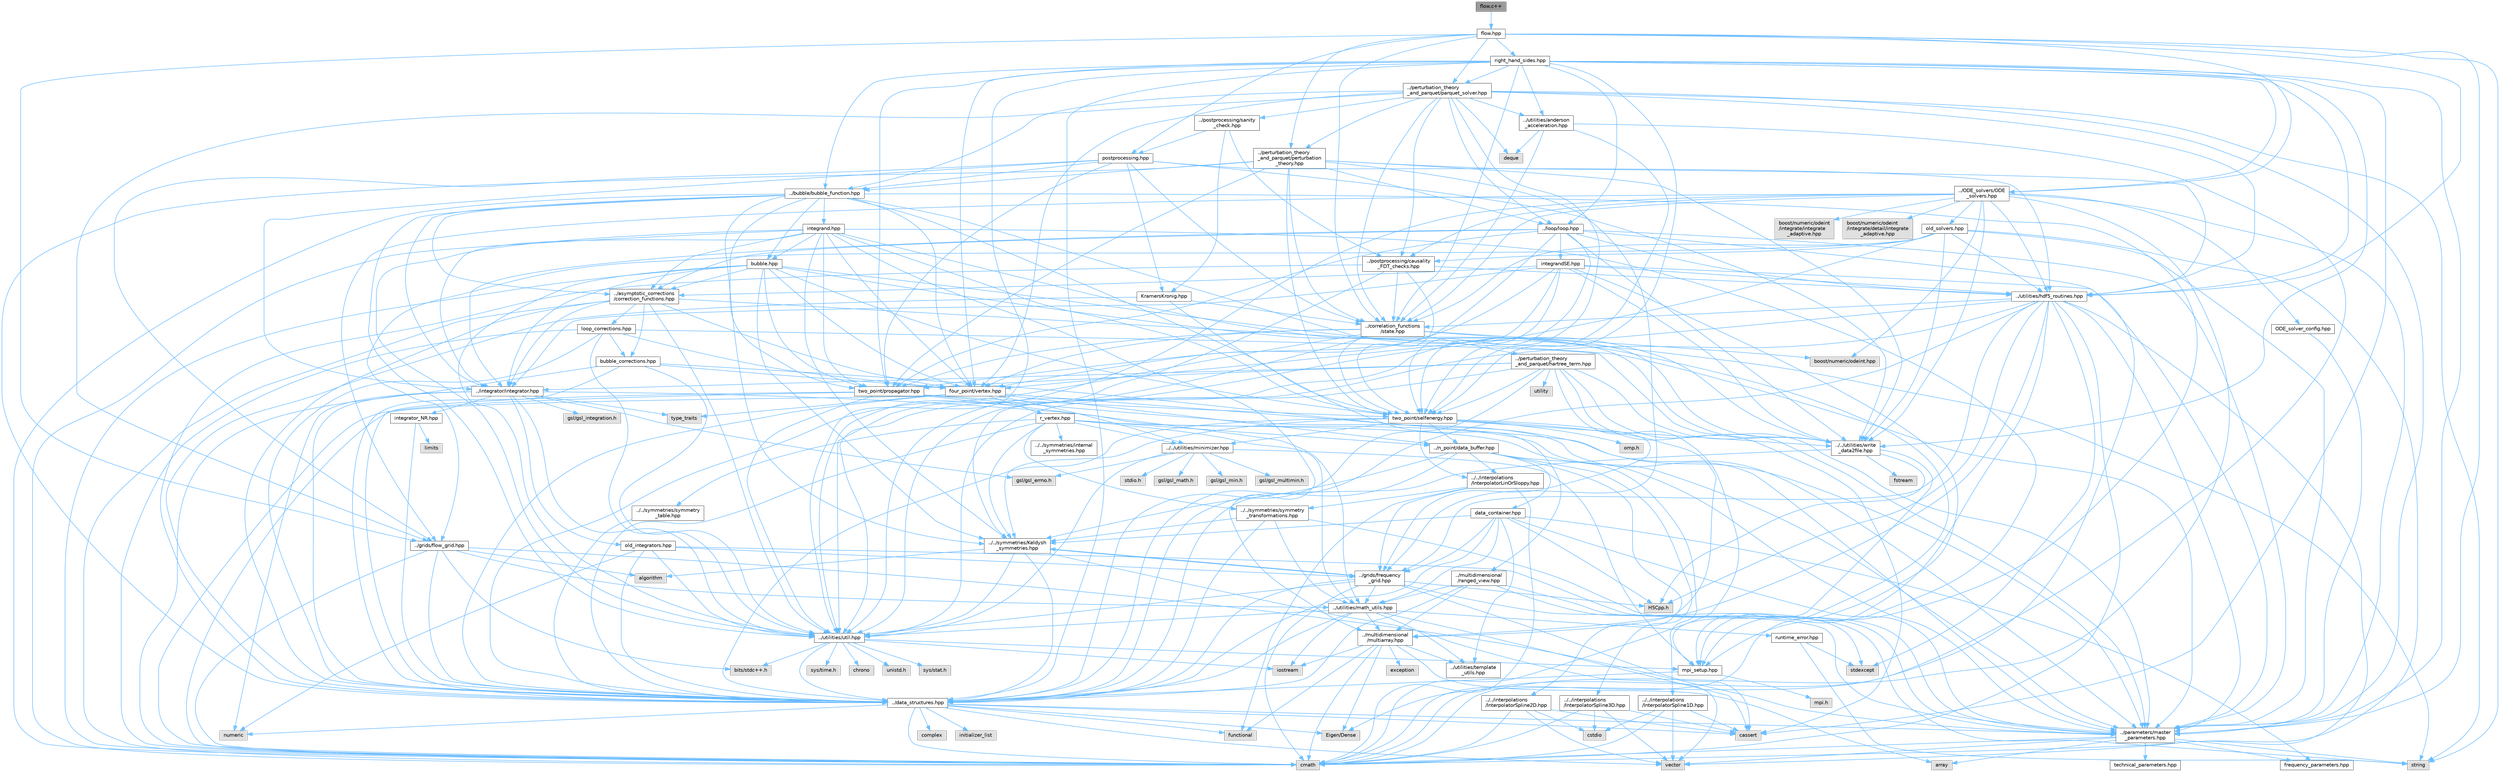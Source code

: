 digraph "flow.c++"
{
 // INTERACTIVE_SVG=YES
 // LATEX_PDF_SIZE
  bgcolor="transparent";
  edge [fontname=Helvetica,fontsize=10,labelfontname=Helvetica,labelfontsize=10];
  node [fontname=Helvetica,fontsize=10,shape=box,height=0.2,width=0.4];
  Node1 [id="Node000001",label="flow.c++",height=0.2,width=0.4,color="gray40", fillcolor="grey60", style="filled", fontcolor="black",tooltip=" "];
  Node1 -> Node2 [id="edge1_Node000001_Node000002",color="steelblue1",style="solid",tooltip=" "];
  Node2 [id="Node000002",label="flow.hpp",height=0.2,width=0.4,color="grey40", fillcolor="white", style="filled",URL="$d5/d21/flow_8hpp.html",tooltip=" "];
  Node2 -> Node3 [id="edge2_Node000002_Node000003",color="steelblue1",style="solid",tooltip=" "];
  Node3 [id="Node000003",label="string",height=0.2,width=0.4,color="grey60", fillcolor="#E0E0E0", style="filled",tooltip=" "];
  Node2 -> Node4 [id="edge3_Node000002_Node000004",color="steelblue1",style="solid",tooltip=" "];
  Node4 [id="Node000004",label="../parameters/master\l_parameters.hpp",height=0.2,width=0.4,color="grey40", fillcolor="white", style="filled",URL="$d1/df8/master__parameters_8hpp.html",tooltip=" "];
  Node4 -> Node5 [id="edge4_Node000004_Node000005",color="steelblue1",style="solid",tooltip=" "];
  Node5 [id="Node000005",label="cmath",height=0.2,width=0.4,color="grey60", fillcolor="#E0E0E0", style="filled",tooltip=" "];
  Node4 -> Node6 [id="edge5_Node000004_Node000006",color="steelblue1",style="solid",tooltip=" "];
  Node6 [id="Node000006",label="vector",height=0.2,width=0.4,color="grey60", fillcolor="#E0E0E0", style="filled",tooltip=" "];
  Node4 -> Node3 [id="edge6_Node000004_Node000003",color="steelblue1",style="solid",tooltip=" "];
  Node4 -> Node7 [id="edge7_Node000004_Node000007",color="steelblue1",style="solid",tooltip=" "];
  Node7 [id="Node000007",label="array",height=0.2,width=0.4,color="grey60", fillcolor="#E0E0E0", style="filled",tooltip=" "];
  Node4 -> Node8 [id="edge8_Node000004_Node000008",color="steelblue1",style="solid",tooltip=" "];
  Node8 [id="Node000008",label="frequency_parameters.hpp",height=0.2,width=0.4,color="grey40", fillcolor="white", style="filled",URL="$d3/d3c/frequency__parameters_8hpp.html",tooltip=" "];
  Node4 -> Node9 [id="edge9_Node000004_Node000009",color="steelblue1",style="solid",tooltip=" "];
  Node9 [id="Node000009",label="technical_parameters.hpp",height=0.2,width=0.4,color="grey40", fillcolor="white", style="filled",URL="$d9/d3a/technical__parameters_8hpp.html",tooltip=" "];
  Node2 -> Node10 [id="edge10_Node000002_Node000010",color="steelblue1",style="solid",tooltip=" "];
  Node10 [id="Node000010",label="../correlation_functions\l/state.hpp",height=0.2,width=0.4,color="grey40", fillcolor="white", style="filled",URL="$da/d3b/state_8hpp.html",tooltip=" "];
  Node10 -> Node11 [id="edge11_Node000010_Node000011",color="steelblue1",style="solid",tooltip=" "];
  Node11 [id="Node000011",label="../data_structures.hpp",height=0.2,width=0.4,color="grey40", fillcolor="white", style="filled",URL="$d7/d59/data__structures_8hpp.html",tooltip=" "];
  Node11 -> Node12 [id="edge12_Node000011_Node000012",color="steelblue1",style="solid",tooltip=" "];
  Node12 [id="Node000012",label="complex",height=0.2,width=0.4,color="grey60", fillcolor="#E0E0E0", style="filled",tooltip=" "];
  Node11 -> Node5 [id="edge13_Node000011_Node000005",color="steelblue1",style="solid",tooltip=" "];
  Node11 -> Node6 [id="edge14_Node000011_Node000006",color="steelblue1",style="solid",tooltip=" "];
  Node11 -> Node13 [id="edge15_Node000011_Node000013",color="steelblue1",style="solid",tooltip=" "];
  Node13 [id="Node000013",label="initializer_list",height=0.2,width=0.4,color="grey60", fillcolor="#E0E0E0", style="filled",tooltip=" "];
  Node11 -> Node14 [id="edge16_Node000011_Node000014",color="steelblue1",style="solid",tooltip=" "];
  Node14 [id="Node000014",label="functional",height=0.2,width=0.4,color="grey60", fillcolor="#E0E0E0", style="filled",tooltip=" "];
  Node11 -> Node15 [id="edge17_Node000011_Node000015",color="steelblue1",style="solid",tooltip=" "];
  Node15 [id="Node000015",label="cassert",height=0.2,width=0.4,color="grey60", fillcolor="#E0E0E0", style="filled",tooltip=" "];
  Node11 -> Node16 [id="edge18_Node000011_Node000016",color="steelblue1",style="solid",tooltip=" "];
  Node16 [id="Node000016",label="numeric",height=0.2,width=0.4,color="grey60", fillcolor="#E0E0E0", style="filled",tooltip=" "];
  Node11 -> Node4 [id="edge19_Node000011_Node000004",color="steelblue1",style="solid",tooltip=" "];
  Node11 -> Node17 [id="edge20_Node000011_Node000017",color="steelblue1",style="solid",tooltip=" "];
  Node17 [id="Node000017",label="Eigen/Dense",height=0.2,width=0.4,color="grey60", fillcolor="#E0E0E0", style="filled",tooltip=" "];
  Node10 -> Node18 [id="edge21_Node000010_Node000018",color="steelblue1",style="solid",tooltip=" "];
  Node18 [id="Node000018",label="four_point/vertex.hpp",height=0.2,width=0.4,color="grey40", fillcolor="white", style="filled",URL="$d1/d2d/vertex_8hpp.html",tooltip=" "];
  Node18 -> Node5 [id="edge22_Node000018_Node000005",color="steelblue1",style="solid",tooltip=" "];
  Node18 -> Node19 [id="edge23_Node000018_Node000019",color="steelblue1",style="solid",tooltip=" "];
  Node19 [id="Node000019",label="type_traits",height=0.2,width=0.4,color="grey60", fillcolor="#E0E0E0", style="filled",tooltip=" "];
  Node18 -> Node11 [id="edge24_Node000018_Node000011",color="steelblue1",style="solid",tooltip=" "];
  Node18 -> Node4 [id="edge25_Node000018_Node000004",color="steelblue1",style="solid",tooltip=" "];
  Node18 -> Node20 [id="edge26_Node000018_Node000020",color="steelblue1",style="solid",tooltip=" "];
  Node20 [id="Node000020",label="r_vertex.hpp",height=0.2,width=0.4,color="grey40", fillcolor="white", style="filled",URL="$d3/d22/r__vertex_8hpp.html",tooltip=" "];
  Node20 -> Node11 [id="edge27_Node000020_Node000011",color="steelblue1",style="solid",tooltip=" "];
  Node20 -> Node4 [id="edge28_Node000020_Node000004",color="steelblue1",style="solid",tooltip=" "];
  Node20 -> Node21 [id="edge29_Node000020_Node000021",color="steelblue1",style="solid",tooltip=" "];
  Node21 [id="Node000021",label="../../symmetries/Keldysh\l_symmetries.hpp",height=0.2,width=0.4,color="grey40", fillcolor="white", style="filled",URL="$d2/d1a/Keldysh__symmetries_8hpp.html",tooltip=" "];
  Node21 -> Node6 [id="edge30_Node000021_Node000006",color="steelblue1",style="solid",tooltip=" "];
  Node21 -> Node22 [id="edge31_Node000021_Node000022",color="steelblue1",style="solid",tooltip=" "];
  Node22 [id="Node000022",label="algorithm",height=0.2,width=0.4,color="grey60", fillcolor="#E0E0E0", style="filled",tooltip=" "];
  Node21 -> Node11 [id="edge32_Node000021_Node000011",color="steelblue1",style="solid",tooltip=" "];
  Node21 -> Node23 [id="edge33_Node000021_Node000023",color="steelblue1",style="solid",tooltip=" "];
  Node23 [id="Node000023",label="../utilities/util.hpp",height=0.2,width=0.4,color="grey40", fillcolor="white", style="filled",URL="$d0/d3f/util_8hpp.html",tooltip=" "];
  Node23 -> Node24 [id="edge34_Node000023_Node000024",color="steelblue1",style="solid",tooltip=" "];
  Node24 [id="Node000024",label="sys/time.h",height=0.2,width=0.4,color="grey60", fillcolor="#E0E0E0", style="filled",tooltip=" "];
  Node23 -> Node25 [id="edge35_Node000023_Node000025",color="steelblue1",style="solid",tooltip=" "];
  Node25 [id="Node000025",label="chrono",height=0.2,width=0.4,color="grey60", fillcolor="#E0E0E0", style="filled",tooltip=" "];
  Node23 -> Node26 [id="edge36_Node000023_Node000026",color="steelblue1",style="solid",tooltip=" "];
  Node26 [id="Node000026",label="unistd.h",height=0.2,width=0.4,color="grey60", fillcolor="#E0E0E0", style="filled",tooltip=" "];
  Node23 -> Node27 [id="edge37_Node000023_Node000027",color="steelblue1",style="solid",tooltip=" "];
  Node27 [id="Node000027",label="iostream",height=0.2,width=0.4,color="grey60", fillcolor="#E0E0E0", style="filled",tooltip=" "];
  Node23 -> Node28 [id="edge38_Node000023_Node000028",color="steelblue1",style="solid",tooltip=" "];
  Node28 [id="Node000028",label="bits/stdc++.h",height=0.2,width=0.4,color="grey60", fillcolor="#E0E0E0", style="filled",tooltip=" "];
  Node23 -> Node29 [id="edge39_Node000023_Node000029",color="steelblue1",style="solid",tooltip=" "];
  Node29 [id="Node000029",label="sys/stat.h",height=0.2,width=0.4,color="grey60", fillcolor="#E0E0E0", style="filled",tooltip=" "];
  Node23 -> Node11 [id="edge40_Node000023_Node000011",color="steelblue1",style="solid",tooltip=" "];
  Node23 -> Node30 [id="edge41_Node000023_Node000030",color="steelblue1",style="solid",tooltip=" "];
  Node30 [id="Node000030",label="mpi_setup.hpp",height=0.2,width=0.4,color="grey40", fillcolor="white", style="filled",URL="$db/de0/mpi__setup_8hpp.html",tooltip=" "];
  Node30 -> Node11 [id="edge42_Node000030_Node000011",color="steelblue1",style="solid",tooltip=" "];
  Node30 -> Node31 [id="edge43_Node000030_Node000031",color="steelblue1",style="solid",tooltip=" "];
  Node31 [id="Node000031",label="mpi.h",height=0.2,width=0.4,color="grey60", fillcolor="#E0E0E0", style="filled",tooltip=" "];
  Node21 -> Node32 [id="edge44_Node000021_Node000032",color="steelblue1",style="solid",tooltip=" "];
  Node32 [id="Node000032",label="../grids/frequency\l_grid.hpp",height=0.2,width=0.4,color="grey40", fillcolor="white", style="filled",URL="$d5/d39/frequency__grid_8hpp.html",tooltip=" "];
  Node32 -> Node5 [id="edge45_Node000032_Node000005",color="steelblue1",style="solid",tooltip=" "];
  Node32 -> Node11 [id="edge46_Node000032_Node000011",color="steelblue1",style="solid",tooltip=" "];
  Node32 -> Node23 [id="edge47_Node000032_Node000023",color="steelblue1",style="solid",tooltip=" "];
  Node32 -> Node4 [id="edge48_Node000032_Node000004",color="steelblue1",style="solid",tooltip=" "];
  Node32 -> Node33 [id="edge49_Node000032_Node000033",color="steelblue1",style="solid",tooltip=" "];
  Node33 [id="Node000033",label="../utilities/math_utils.hpp",height=0.2,width=0.4,color="grey40", fillcolor="white", style="filled",URL="$de/dbb/math__utils_8hpp.html",tooltip=" "];
  Node33 -> Node11 [id="edge50_Node000033_Node000011",color="steelblue1",style="solid",tooltip=" "];
  Node33 -> Node34 [id="edge51_Node000033_Node000034",color="steelblue1",style="solid",tooltip=" "];
  Node34 [id="Node000034",label="../multidimensional\l/multiarray.hpp",height=0.2,width=0.4,color="grey40", fillcolor="white", style="filled",URL="$df/da4/multiarray_8hpp.html",tooltip=" "];
  Node34 -> Node7 [id="edge52_Node000034_Node000007",color="steelblue1",style="solid",tooltip=" "];
  Node34 -> Node5 [id="edge53_Node000034_Node000005",color="steelblue1",style="solid",tooltip=" "];
  Node34 -> Node35 [id="edge54_Node000034_Node000035",color="steelblue1",style="solid",tooltip=" "];
  Node35 [id="Node000035",label="exception",height=0.2,width=0.4,color="grey60", fillcolor="#E0E0E0", style="filled",tooltip=" "];
  Node34 -> Node14 [id="edge55_Node000034_Node000014",color="steelblue1",style="solid",tooltip=" "];
  Node34 -> Node27 [id="edge56_Node000034_Node000027",color="steelblue1",style="solid",tooltip=" "];
  Node34 -> Node17 [id="edge57_Node000034_Node000017",color="steelblue1",style="solid",tooltip=" "];
  Node34 -> Node36 [id="edge58_Node000034_Node000036",color="steelblue1",style="solid",tooltip=" "];
  Node36 [id="Node000036",label="../utilities/template\l_utils.hpp",height=0.2,width=0.4,color="grey40", fillcolor="white", style="filled",URL="$dd/de3/template__utils_8hpp.html",tooltip=" "];
  Node33 -> Node36 [id="edge59_Node000033_Node000036",color="steelblue1",style="solid",tooltip=" "];
  Node33 -> Node37 [id="edge60_Node000033_Node000037",color="steelblue1",style="solid",tooltip=" "];
  Node37 [id="Node000037",label="runtime_error.hpp",height=0.2,width=0.4,color="grey40", fillcolor="white", style="filled",URL="$d1/d64/runtime__error_8hpp.html",tooltip=" "];
  Node37 -> Node38 [id="edge61_Node000037_Node000038",color="steelblue1",style="solid",tooltip=" "];
  Node38 [id="Node000038",label="stdexcept",height=0.2,width=0.4,color="grey60", fillcolor="#E0E0E0", style="filled",tooltip=" "];
  Node37 -> Node3 [id="edge62_Node000037_Node000003",color="steelblue1",style="solid",tooltip=" "];
  Node33 -> Node23 [id="edge63_Node000033_Node000023",color="steelblue1",style="solid",tooltip=" "];
  Node33 -> Node27 [id="edge64_Node000033_Node000027",color="steelblue1",style="solid",tooltip=" "];
  Node33 -> Node15 [id="edge65_Node000033_Node000015",color="steelblue1",style="solid",tooltip=" "];
  Node32 -> Node21 [id="edge66_Node000032_Node000021",color="steelblue1",style="solid",tooltip=" "];
  Node32 -> Node15 [id="edge67_Node000032_Node000015",color="steelblue1",style="solid",tooltip=" "];
  Node32 -> Node39 [id="edge68_Node000032_Node000039",color="steelblue1",style="solid",tooltip=" "];
  Node39 [id="Node000039",label="H5Cpp.h",height=0.2,width=0.4,color="grey60", fillcolor="#E0E0E0", style="filled",tooltip=" "];
  Node20 -> Node40 [id="edge69_Node000020_Node000040",color="steelblue1",style="solid",tooltip=" "];
  Node40 [id="Node000040",label="../../symmetries/internal\l_symmetries.hpp",height=0.2,width=0.4,color="grey40", fillcolor="white", style="filled",URL="$d1/dfd/internal__symmetries_8hpp.html",tooltip=" "];
  Node20 -> Node41 [id="edge70_Node000020_Node000041",color="steelblue1",style="solid",tooltip=" "];
  Node41 [id="Node000041",label="../../symmetries/symmetry\l_transformations.hpp",height=0.2,width=0.4,color="grey40", fillcolor="white", style="filled",URL="$db/d7d/symmetry__transformations_8hpp.html",tooltip=" "];
  Node41 -> Node4 [id="edge71_Node000041_Node000004",color="steelblue1",style="solid",tooltip=" "];
  Node41 -> Node33 [id="edge72_Node000041_Node000033",color="steelblue1",style="solid",tooltip=" "];
  Node41 -> Node21 [id="edge73_Node000041_Node000021",color="steelblue1",style="solid",tooltip=" "];
  Node41 -> Node11 [id="edge74_Node000041_Node000011",color="steelblue1",style="solid",tooltip=" "];
  Node20 -> Node42 [id="edge75_Node000020_Node000042",color="steelblue1",style="solid",tooltip=" "];
  Node42 [id="Node000042",label="../../symmetries/symmetry\l_table.hpp",height=0.2,width=0.4,color="grey40", fillcolor="white", style="filled",URL="$d3/d77/symmetry__table_8hpp.html",tooltip=" "];
  Node42 -> Node11 [id="edge76_Node000042_Node000011",color="steelblue1",style="solid",tooltip=" "];
  Node20 -> Node33 [id="edge77_Node000020_Node000033",color="steelblue1",style="solid",tooltip=" "];
  Node20 -> Node43 [id="edge78_Node000020_Node000043",color="steelblue1",style="solid",tooltip=" "];
  Node43 [id="Node000043",label="../../utilities/minimizer.hpp",height=0.2,width=0.4,color="grey40", fillcolor="white", style="filled",URL="$d4/d21/minimizer_8hpp.html",tooltip=" "];
  Node43 -> Node44 [id="edge79_Node000043_Node000044",color="steelblue1",style="solid",tooltip=" "];
  Node44 [id="Node000044",label="stdio.h",height=0.2,width=0.4,color="grey60", fillcolor="#E0E0E0", style="filled",tooltip=" "];
  Node43 -> Node45 [id="edge80_Node000043_Node000045",color="steelblue1",style="solid",tooltip=" "];
  Node45 [id="Node000045",label="gsl/gsl_errno.h",height=0.2,width=0.4,color="grey60", fillcolor="#E0E0E0", style="filled",tooltip=" "];
  Node43 -> Node46 [id="edge81_Node000043_Node000046",color="steelblue1",style="solid",tooltip=" "];
  Node46 [id="Node000046",label="gsl/gsl_math.h",height=0.2,width=0.4,color="grey60", fillcolor="#E0E0E0", style="filled",tooltip=" "];
  Node43 -> Node47 [id="edge82_Node000043_Node000047",color="steelblue1",style="solid",tooltip=" "];
  Node47 [id="Node000047",label="gsl/gsl_min.h",height=0.2,width=0.4,color="grey60", fillcolor="#E0E0E0", style="filled",tooltip=" "];
  Node43 -> Node48 [id="edge83_Node000043_Node000048",color="steelblue1",style="solid",tooltip=" "];
  Node48 [id="Node000048",label="gsl/gsl_multimin.h",height=0.2,width=0.4,color="grey60", fillcolor="#E0E0E0", style="filled",tooltip=" "];
  Node43 -> Node30 [id="edge84_Node000043_Node000030",color="steelblue1",style="solid",tooltip=" "];
  Node43 -> Node23 [id="edge85_Node000043_Node000023",color="steelblue1",style="solid",tooltip=" "];
  Node20 -> Node49 [id="edge86_Node000020_Node000049",color="steelblue1",style="solid",tooltip=" "];
  Node49 [id="Node000049",label="../n_point/data_buffer.hpp",height=0.2,width=0.4,color="grey40", fillcolor="white", style="filled",URL="$dc/d80/data__buffer_8hpp.html",tooltip=" "];
  Node49 -> Node11 [id="edge87_Node000049_Node000011",color="steelblue1",style="solid",tooltip=" "];
  Node49 -> Node21 [id="edge88_Node000049_Node000021",color="steelblue1",style="solid",tooltip=" "];
  Node49 -> Node50 [id="edge89_Node000049_Node000050",color="steelblue1",style="solid",tooltip=" "];
  Node50 [id="Node000050",label="data_container.hpp",height=0.2,width=0.4,color="grey40", fillcolor="white", style="filled",URL="$da/dbc/data__container_8hpp.html",tooltip=" "];
  Node50 -> Node36 [id="edge90_Node000050_Node000036",color="steelblue1",style="solid",tooltip=" "];
  Node50 -> Node33 [id="edge91_Node000050_Node000033",color="steelblue1",style="solid",tooltip=" "];
  Node50 -> Node21 [id="edge92_Node000050_Node000021",color="steelblue1",style="solid",tooltip=" "];
  Node50 -> Node11 [id="edge93_Node000050_Node000011",color="steelblue1",style="solid",tooltip=" "];
  Node50 -> Node4 [id="edge94_Node000050_Node000004",color="steelblue1",style="solid",tooltip=" "];
  Node50 -> Node8 [id="edge95_Node000050_Node000008",color="steelblue1",style="solid",tooltip=" "];
  Node50 -> Node32 [id="edge96_Node000050_Node000032",color="steelblue1",style="solid",tooltip=" "];
  Node50 -> Node39 [id="edge97_Node000050_Node000039",color="steelblue1",style="solid",tooltip=" "];
  Node49 -> Node51 [id="edge98_Node000049_Node000051",color="steelblue1",style="solid",tooltip=" "];
  Node51 [id="Node000051",label="../../interpolations\l/InterpolatorLinOrSloppy.hpp",height=0.2,width=0.4,color="grey40", fillcolor="white", style="filled",URL="$d3/d17/InterpolatorLinOrSloppy_8hpp.html",tooltip=" "];
  Node51 -> Node5 [id="edge99_Node000051_Node000005",color="steelblue1",style="solid",tooltip=" "];
  Node51 -> Node14 [id="edge100_Node000051_Node000014",color="steelblue1",style="solid",tooltip=" "];
  Node51 -> Node32 [id="edge101_Node000051_Node000032",color="steelblue1",style="solid",tooltip=" "];
  Node51 -> Node41 [id="edge102_Node000051_Node000041",color="steelblue1",style="solid",tooltip=" "];
  Node49 -> Node52 [id="edge103_Node000049_Node000052",color="steelblue1",style="solid",tooltip=" "];
  Node52 [id="Node000052",label="../../interpolations\l/InterpolatorSpline1D.hpp",height=0.2,width=0.4,color="grey40", fillcolor="white", style="filled",URL="$d1/d52/InterpolatorSpline1D_8hpp.html",tooltip=" "];
  Node52 -> Node53 [id="edge104_Node000052_Node000053",color="steelblue1",style="solid",tooltip=" "];
  Node53 [id="Node000053",label="cstdio",height=0.2,width=0.4,color="grey60", fillcolor="#E0E0E0", style="filled",tooltip=" "];
  Node52 -> Node15 [id="edge105_Node000052_Node000015",color="steelblue1",style="solid",tooltip=" "];
  Node52 -> Node5 [id="edge106_Node000052_Node000005",color="steelblue1",style="solid",tooltip=" "];
  Node52 -> Node6 [id="edge107_Node000052_Node000006",color="steelblue1",style="solid",tooltip=" "];
  Node49 -> Node54 [id="edge108_Node000049_Node000054",color="steelblue1",style="solid",tooltip=" "];
  Node54 [id="Node000054",label="../../interpolations\l/InterpolatorSpline2D.hpp",height=0.2,width=0.4,color="grey40", fillcolor="white", style="filled",URL="$d6/d91/InterpolatorSpline2D_8hpp.html",tooltip=" "];
  Node54 -> Node53 [id="edge109_Node000054_Node000053",color="steelblue1",style="solid",tooltip=" "];
  Node54 -> Node15 [id="edge110_Node000054_Node000015",color="steelblue1",style="solid",tooltip=" "];
  Node54 -> Node5 [id="edge111_Node000054_Node000005",color="steelblue1",style="solid",tooltip=" "];
  Node54 -> Node6 [id="edge112_Node000054_Node000006",color="steelblue1",style="solid",tooltip=" "];
  Node49 -> Node55 [id="edge113_Node000049_Node000055",color="steelblue1",style="solid",tooltip=" "];
  Node55 [id="Node000055",label="../../interpolations\l/InterpolatorSpline3D.hpp",height=0.2,width=0.4,color="grey40", fillcolor="white", style="filled",URL="$dd/dcc/InterpolatorSpline3D_8hpp.html",tooltip=" "];
  Node55 -> Node53 [id="edge114_Node000055_Node000053",color="steelblue1",style="solid",tooltip=" "];
  Node55 -> Node15 [id="edge115_Node000055_Node000015",color="steelblue1",style="solid",tooltip=" "];
  Node55 -> Node5 [id="edge116_Node000055_Node000005",color="steelblue1",style="solid",tooltip=" "];
  Node55 -> Node6 [id="edge117_Node000055_Node000006",color="steelblue1",style="solid",tooltip=" "];
  Node18 -> Node43 [id="edge118_Node000018_Node000043",color="steelblue1",style="solid",tooltip=" "];
  Node18 -> Node49 [id="edge119_Node000018_Node000049",color="steelblue1",style="solid",tooltip=" "];
  Node10 -> Node56 [id="edge120_Node000010_Node000056",color="steelblue1",style="solid",tooltip=" "];
  Node56 [id="Node000056",label="two_point/selfenergy.hpp",height=0.2,width=0.4,color="grey40", fillcolor="white", style="filled",URL="$d6/d2d/selfenergy_8hpp.html",tooltip=" "];
  Node56 -> Node11 [id="edge121_Node000056_Node000011",color="steelblue1",style="solid",tooltip=" "];
  Node56 -> Node34 [id="edge122_Node000056_Node000034",color="steelblue1",style="solid",tooltip=" "];
  Node56 -> Node49 [id="edge123_Node000056_Node000049",color="steelblue1",style="solid",tooltip=" "];
  Node56 -> Node32 [id="edge124_Node000056_Node000032",color="steelblue1",style="solid",tooltip=" "];
  Node56 -> Node43 [id="edge125_Node000056_Node000043",color="steelblue1",style="solid",tooltip=" "];
  Node56 -> Node57 [id="edge126_Node000056_Node000057",color="steelblue1",style="solid",tooltip=" "];
  Node57 [id="Node000057",label="omp.h",height=0.2,width=0.4,color="grey60", fillcolor="#E0E0E0", style="filled",tooltip=" "];
  Node56 -> Node21 [id="edge127_Node000056_Node000021",color="steelblue1",style="solid",tooltip=" "];
  Node56 -> Node58 [id="edge128_Node000056_Node000058",color="steelblue1",style="solid",tooltip=" "];
  Node58 [id="Node000058",label="../../utilities/write\l_data2file.hpp",height=0.2,width=0.4,color="grey40", fillcolor="white", style="filled",URL="$d8/d74/write__data2file_8hpp.html",tooltip=" "];
  Node58 -> Node11 [id="edge129_Node000058_Node000011",color="steelblue1",style="solid",tooltip=" "];
  Node58 -> Node30 [id="edge130_Node000058_Node000030",color="steelblue1",style="solid",tooltip=" "];
  Node58 -> Node59 [id="edge131_Node000058_Node000059",color="steelblue1",style="solid",tooltip=" "];
  Node59 [id="Node000059",label="fstream",height=0.2,width=0.4,color="grey60", fillcolor="#E0E0E0", style="filled",tooltip=" "];
  Node58 -> Node39 [id="edge132_Node000058_Node000039",color="steelblue1",style="solid",tooltip=" "];
  Node56 -> Node51 [id="edge133_Node000056_Node000051",color="steelblue1",style="solid",tooltip=" "];
  Node10 -> Node60 [id="edge134_Node000010_Node000060",color="steelblue1",style="solid",tooltip=" "];
  Node60 [id="Node000060",label="two_point/propagator.hpp",height=0.2,width=0.4,color="grey40", fillcolor="white", style="filled",URL="$d5/df7/propagator_8hpp.html",tooltip=" "];
  Node60 -> Node5 [id="edge135_Node000060_Node000005",color="steelblue1",style="solid",tooltip=" "];
  Node60 -> Node11 [id="edge136_Node000060_Node000011",color="steelblue1",style="solid",tooltip=" "];
  Node60 -> Node33 [id="edge137_Node000060_Node000033",color="steelblue1",style="solid",tooltip=" "];
  Node60 -> Node56 [id="edge138_Node000060_Node000056",color="steelblue1",style="solid",tooltip=" "];
  Node60 -> Node4 [id="edge139_Node000060_Node000004",color="steelblue1",style="solid",tooltip=" "];
  Node60 -> Node23 [id="edge140_Node000060_Node000023",color="steelblue1",style="solid",tooltip=" "];
  Node10 -> Node61 [id="edge141_Node000010_Node000061",color="steelblue1",style="solid",tooltip=" "];
  Node61 [id="Node000061",label="../perturbation_theory\l_and_parquet/hartree_term.hpp",height=0.2,width=0.4,color="grey40", fillcolor="white", style="filled",URL="$d1/db3/hartree__term_8hpp.html",tooltip=" "];
  Node61 -> Node4 [id="edge142_Node000061_Node000004",color="steelblue1",style="solid",tooltip=" "];
  Node61 -> Node11 [id="edge143_Node000061_Node000011",color="steelblue1",style="solid",tooltip=" "];
  Node61 -> Node56 [id="edge144_Node000061_Node000056",color="steelblue1",style="solid",tooltip=" "];
  Node61 -> Node60 [id="edge145_Node000061_Node000060",color="steelblue1",style="solid",tooltip=" "];
  Node61 -> Node62 [id="edge146_Node000061_Node000062",color="steelblue1",style="solid",tooltip=" "];
  Node62 [id="Node000062",label="../integrator/integrator.hpp",height=0.2,width=0.4,color="grey40", fillcolor="white", style="filled",URL="$dd/d1f/integrator_8hpp.html",tooltip=" "];
  Node62 -> Node16 [id="edge147_Node000062_Node000016",color="steelblue1",style="solid",tooltip=" "];
  Node62 -> Node19 [id="edge148_Node000062_Node000019",color="steelblue1",style="solid",tooltip=" "];
  Node62 -> Node11 [id="edge149_Node000062_Node000011",color="steelblue1",style="solid",tooltip=" "];
  Node62 -> Node4 [id="edge150_Node000062_Node000004",color="steelblue1",style="solid",tooltip=" "];
  Node62 -> Node63 [id="edge151_Node000062_Node000063",color="steelblue1",style="solid",tooltip=" "];
  Node63 [id="Node000063",label="gsl/gsl_integration.h",height=0.2,width=0.4,color="grey60", fillcolor="#E0E0E0", style="filled",tooltip=" "];
  Node62 -> Node45 [id="edge152_Node000062_Node000045",color="steelblue1",style="solid",tooltip=" "];
  Node62 -> Node64 [id="edge153_Node000062_Node000064",color="steelblue1",style="solid",tooltip=" "];
  Node64 [id="Node000064",label="old_integrators.hpp",height=0.2,width=0.4,color="grey40", fillcolor="white", style="filled",URL="$d7/d65/old__integrators_8hpp.html",tooltip=" "];
  Node64 -> Node16 [id="edge154_Node000064_Node000016",color="steelblue1",style="solid",tooltip=" "];
  Node64 -> Node11 [id="edge155_Node000064_Node000011",color="steelblue1",style="solid",tooltip=" "];
  Node64 -> Node4 [id="edge156_Node000064_Node000004",color="steelblue1",style="solid",tooltip=" "];
  Node64 -> Node23 [id="edge157_Node000064_Node000023",color="steelblue1",style="solid",tooltip=" "];
  Node64 -> Node32 [id="edge158_Node000064_Node000032",color="steelblue1",style="solid",tooltip=" "];
  Node62 -> Node65 [id="edge159_Node000062_Node000065",color="steelblue1",style="solid",tooltip=" "];
  Node65 [id="Node000065",label="integrator_NR.hpp",height=0.2,width=0.4,color="grey40", fillcolor="white", style="filled",URL="$da/db4/integrator__NR_8hpp.html",tooltip=" "];
  Node65 -> Node66 [id="edge160_Node000065_Node000066",color="steelblue1",style="solid",tooltip=" "];
  Node66 [id="Node000066",label="limits",height=0.2,width=0.4,color="grey60", fillcolor="#E0E0E0", style="filled",tooltip=" "];
  Node65 -> Node11 [id="edge161_Node000065_Node000011",color="steelblue1",style="solid",tooltip=" "];
  Node62 -> Node23 [id="edge162_Node000062_Node000023",color="steelblue1",style="solid",tooltip=" "];
  Node61 -> Node58 [id="edge163_Node000061_Node000058",color="steelblue1",style="solid",tooltip=" "];
  Node61 -> Node23 [id="edge164_Node000061_Node000023",color="steelblue1",style="solid",tooltip=" "];
  Node61 -> Node15 [id="edge165_Node000061_Node000015",color="steelblue1",style="solid",tooltip=" "];
  Node61 -> Node5 [id="edge166_Node000061_Node000005",color="steelblue1",style="solid",tooltip=" "];
  Node61 -> Node67 [id="edge167_Node000061_Node000067",color="steelblue1",style="solid",tooltip=" "];
  Node67 [id="Node000067",label="utility",height=0.2,width=0.4,color="grey60", fillcolor="#E0E0E0", style="filled",tooltip=" "];
  Node10 -> Node23 [id="edge168_Node000010_Node000023",color="steelblue1",style="solid",tooltip=" "];
  Node10 -> Node68 [id="edge169_Node000010_Node000068",color="steelblue1",style="solid",tooltip=" "];
  Node68 [id="Node000068",label="boost/numeric/odeint.hpp",height=0.2,width=0.4,color="grey60", fillcolor="#E0E0E0", style="filled",tooltip=" "];
  Node10 -> Node3 [id="edge170_Node000010_Node000003",color="steelblue1",style="solid",tooltip=" "];
  Node2 -> Node69 [id="edge171_Node000002_Node000069",color="steelblue1",style="solid",tooltip=" "];
  Node69 [id="Node000069",label="../perturbation_theory\l_and_parquet/perturbation\l_theory.hpp",height=0.2,width=0.4,color="grey40", fillcolor="white", style="filled",URL="$d5/d0d/perturbation__theory_8hpp.html",tooltip=" "];
  Node69 -> Node56 [id="edge172_Node000069_Node000056",color="steelblue1",style="solid",tooltip=" "];
  Node69 -> Node32 [id="edge173_Node000069_Node000032",color="steelblue1",style="solid",tooltip=" "];
  Node69 -> Node11 [id="edge174_Node000069_Node000011",color="steelblue1",style="solid",tooltip=" "];
  Node69 -> Node60 [id="edge175_Node000069_Node000060",color="steelblue1",style="solid",tooltip=" "];
  Node69 -> Node10 [id="edge176_Node000069_Node000010",color="steelblue1",style="solid",tooltip=" "];
  Node69 -> Node70 [id="edge177_Node000069_Node000070",color="steelblue1",style="solid",tooltip=" "];
  Node70 [id="Node000070",label="../bubble/bubble_function.hpp",height=0.2,width=0.4,color="grey40", fillcolor="white", style="filled",URL="$de/de8/bubble__function_8hpp.html",tooltip=" "];
  Node70 -> Node5 [id="edge178_Node000070_Node000005",color="steelblue1",style="solid",tooltip=" "];
  Node70 -> Node21 [id="edge179_Node000070_Node000021",color="steelblue1",style="solid",tooltip=" "];
  Node70 -> Node18 [id="edge180_Node000070_Node000018",color="steelblue1",style="solid",tooltip=" "];
  Node70 -> Node56 [id="edge181_Node000070_Node000056",color="steelblue1",style="solid",tooltip=" "];
  Node70 -> Node60 [id="edge182_Node000070_Node000060",color="steelblue1",style="solid",tooltip=" "];
  Node70 -> Node62 [id="edge183_Node000070_Node000062",color="steelblue1",style="solid",tooltip=" "];
  Node70 -> Node23 [id="edge184_Node000070_Node000023",color="steelblue1",style="solid",tooltip=" "];
  Node70 -> Node30 [id="edge185_Node000070_Node000030",color="steelblue1",style="solid",tooltip=" "];
  Node70 -> Node71 [id="edge186_Node000070_Node000071",color="steelblue1",style="solid",tooltip=" "];
  Node71 [id="Node000071",label="../asymptotic_corrections\l/correction_functions.hpp",height=0.2,width=0.4,color="grey40", fillcolor="white", style="filled",URL="$d2/df0/correction__functions_8hpp.html",tooltip=" "];
  Node71 -> Node11 [id="edge187_Node000071_Node000011",color="steelblue1",style="solid",tooltip=" "];
  Node71 -> Node18 [id="edge188_Node000071_Node000018",color="steelblue1",style="solid",tooltip=" "];
  Node71 -> Node4 [id="edge189_Node000071_Node000004",color="steelblue1",style="solid",tooltip=" "];
  Node71 -> Node23 [id="edge190_Node000071_Node000023",color="steelblue1",style="solid",tooltip=" "];
  Node71 -> Node72 [id="edge191_Node000071_Node000072",color="steelblue1",style="solid",tooltip=" "];
  Node72 [id="Node000072",label="bubble_corrections.hpp",height=0.2,width=0.4,color="grey40", fillcolor="white", style="filled",URL="$dd/dea/bubble__corrections_8hpp.html",tooltip=" "];
  Node72 -> Node11 [id="edge192_Node000072_Node000011",color="steelblue1",style="solid",tooltip=" "];
  Node72 -> Node18 [id="edge193_Node000072_Node000018",color="steelblue1",style="solid",tooltip=" "];
  Node72 -> Node4 [id="edge194_Node000072_Node000004",color="steelblue1",style="solid",tooltip=" "];
  Node72 -> Node23 [id="edge195_Node000072_Node000023",color="steelblue1",style="solid",tooltip=" "];
  Node72 -> Node5 [id="edge196_Node000072_Node000005",color="steelblue1",style="solid",tooltip=" "];
  Node71 -> Node73 [id="edge197_Node000071_Node000073",color="steelblue1",style="solid",tooltip=" "];
  Node73 [id="Node000073",label="loop_corrections.hpp",height=0.2,width=0.4,color="grey40", fillcolor="white", style="filled",URL="$d0/d0e/loop__corrections_8hpp.html",tooltip=" "];
  Node73 -> Node5 [id="edge198_Node000073_Node000005",color="steelblue1",style="solid",tooltip=" "];
  Node73 -> Node11 [id="edge199_Node000073_Node000011",color="steelblue1",style="solid",tooltip=" "];
  Node73 -> Node18 [id="edge200_Node000073_Node000018",color="steelblue1",style="solid",tooltip=" "];
  Node73 -> Node4 [id="edge201_Node000073_Node000004",color="steelblue1",style="solid",tooltip=" "];
  Node73 -> Node23 [id="edge202_Node000073_Node000023",color="steelblue1",style="solid",tooltip=" "];
  Node73 -> Node72 [id="edge203_Node000073_Node000072",color="steelblue1",style="solid",tooltip=" "];
  Node71 -> Node5 [id="edge204_Node000071_Node000005",color="steelblue1",style="solid",tooltip=" "];
  Node71 -> Node62 [id="edge205_Node000071_Node000062",color="steelblue1",style="solid",tooltip=" "];
  Node70 -> Node58 [id="edge206_Node000070_Node000058",color="steelblue1",style="solid",tooltip=" "];
  Node70 -> Node74 [id="edge207_Node000070_Node000074",color="steelblue1",style="solid",tooltip=" "];
  Node74 [id="Node000074",label="bubble.hpp",height=0.2,width=0.4,color="grey40", fillcolor="white", style="filled",URL="$d0/dac/bubble_8hpp.html",tooltip=" "];
  Node74 -> Node5 [id="edge208_Node000074_Node000005",color="steelblue1",style="solid",tooltip=" "];
  Node74 -> Node21 [id="edge209_Node000074_Node000021",color="steelblue1",style="solid",tooltip=" "];
  Node74 -> Node18 [id="edge210_Node000074_Node000018",color="steelblue1",style="solid",tooltip=" "];
  Node74 -> Node56 [id="edge211_Node000074_Node000056",color="steelblue1",style="solid",tooltip=" "];
  Node74 -> Node60 [id="edge212_Node000074_Node000060",color="steelblue1",style="solid",tooltip=" "];
  Node74 -> Node62 [id="edge213_Node000074_Node000062",color="steelblue1",style="solid",tooltip=" "];
  Node74 -> Node23 [id="edge214_Node000074_Node000023",color="steelblue1",style="solid",tooltip=" "];
  Node74 -> Node30 [id="edge215_Node000074_Node000030",color="steelblue1",style="solid",tooltip=" "];
  Node74 -> Node71 [id="edge216_Node000074_Node000071",color="steelblue1",style="solid",tooltip=" "];
  Node74 -> Node58 [id="edge217_Node000074_Node000058",color="steelblue1",style="solid",tooltip=" "];
  Node70 -> Node75 [id="edge218_Node000070_Node000075",color="steelblue1",style="solid",tooltip=" "];
  Node75 [id="Node000075",label="integrand.hpp",height=0.2,width=0.4,color="grey40", fillcolor="white", style="filled",URL="$df/d83/integrand_8hpp.html",tooltip=" "];
  Node75 -> Node5 [id="edge219_Node000075_Node000005",color="steelblue1",style="solid",tooltip=" "];
  Node75 -> Node21 [id="edge220_Node000075_Node000021",color="steelblue1",style="solid",tooltip=" "];
  Node75 -> Node18 [id="edge221_Node000075_Node000018",color="steelblue1",style="solid",tooltip=" "];
  Node75 -> Node56 [id="edge222_Node000075_Node000056",color="steelblue1",style="solid",tooltip=" "];
  Node75 -> Node60 [id="edge223_Node000075_Node000060",color="steelblue1",style="solid",tooltip=" "];
  Node75 -> Node62 [id="edge224_Node000075_Node000062",color="steelblue1",style="solid",tooltip=" "];
  Node75 -> Node23 [id="edge225_Node000075_Node000023",color="steelblue1",style="solid",tooltip=" "];
  Node75 -> Node30 [id="edge226_Node000075_Node000030",color="steelblue1",style="solid",tooltip=" "];
  Node75 -> Node71 [id="edge227_Node000075_Node000071",color="steelblue1",style="solid",tooltip=" "];
  Node75 -> Node58 [id="edge228_Node000075_Node000058",color="steelblue1",style="solid",tooltip=" "];
  Node75 -> Node74 [id="edge229_Node000075_Node000074",color="steelblue1",style="solid",tooltip=" "];
  Node75 -> Node34 [id="edge230_Node000075_Node000034",color="steelblue1",style="solid",tooltip=" "];
  Node69 -> Node76 [id="edge231_Node000069_Node000076",color="steelblue1",style="solid",tooltip=" "];
  Node76 [id="Node000076",label="../loop/loop.hpp",height=0.2,width=0.4,color="grey40", fillcolor="white", style="filled",URL="$d8/d1d/loop_8hpp.html",tooltip=" "];
  Node76 -> Node5 [id="edge232_Node000076_Node000005",color="steelblue1",style="solid",tooltip=" "];
  Node76 -> Node56 [id="edge233_Node000076_Node000056",color="steelblue1",style="solid",tooltip=" "];
  Node76 -> Node18 [id="edge234_Node000076_Node000018",color="steelblue1",style="solid",tooltip=" "];
  Node76 -> Node60 [id="edge235_Node000076_Node000060",color="steelblue1",style="solid",tooltip=" "];
  Node76 -> Node4 [id="edge236_Node000076_Node000004",color="steelblue1",style="solid",tooltip=" "];
  Node76 -> Node62 [id="edge237_Node000076_Node000062",color="steelblue1",style="solid",tooltip=" "];
  Node76 -> Node58 [id="edge238_Node000076_Node000058",color="steelblue1",style="solid",tooltip=" "];
  Node76 -> Node71 [id="edge239_Node000076_Node000071",color="steelblue1",style="solid",tooltip=" "];
  Node76 -> Node77 [id="edge240_Node000076_Node000077",color="steelblue1",style="solid",tooltip=" "];
  Node77 [id="Node000077",label="integrandSE.hpp",height=0.2,width=0.4,color="grey40", fillcolor="white", style="filled",URL="$de/d65/integrandSE_8hpp.html",tooltip=" "];
  Node77 -> Node5 [id="edge241_Node000077_Node000005",color="steelblue1",style="solid",tooltip=" "];
  Node77 -> Node56 [id="edge242_Node000077_Node000056",color="steelblue1",style="solid",tooltip=" "];
  Node77 -> Node18 [id="edge243_Node000077_Node000018",color="steelblue1",style="solid",tooltip=" "];
  Node77 -> Node60 [id="edge244_Node000077_Node000060",color="steelblue1",style="solid",tooltip=" "];
  Node77 -> Node4 [id="edge245_Node000077_Node000004",color="steelblue1",style="solid",tooltip=" "];
  Node77 -> Node62 [id="edge246_Node000077_Node000062",color="steelblue1",style="solid",tooltip=" "];
  Node77 -> Node58 [id="edge247_Node000077_Node000058",color="steelblue1",style="solid",tooltip=" "];
  Node77 -> Node71 [id="edge248_Node000077_Node000071",color="steelblue1",style="solid",tooltip=" "];
  Node77 -> Node78 [id="edge249_Node000077_Node000078",color="steelblue1",style="solid",tooltip=" "];
  Node78 [id="Node000078",label="../utilities/hdf5_routines.hpp",height=0.2,width=0.4,color="grey40", fillcolor="white", style="filled",URL="$d5/de4/hdf5__routines_8hpp.html",tooltip=" "];
  Node78 -> Node38 [id="edge250_Node000078_Node000038",color="steelblue1",style="solid",tooltip=" "];
  Node78 -> Node5 [id="edge251_Node000078_Node000005",color="steelblue1",style="solid",tooltip=" "];
  Node78 -> Node6 [id="edge252_Node000078_Node000006",color="steelblue1",style="solid",tooltip=" "];
  Node78 -> Node4 [id="edge253_Node000078_Node000004",color="steelblue1",style="solid",tooltip=" "];
  Node78 -> Node23 [id="edge254_Node000078_Node000023",color="steelblue1",style="solid",tooltip=" "];
  Node78 -> Node11 [id="edge255_Node000078_Node000011",color="steelblue1",style="solid",tooltip=" "];
  Node78 -> Node32 [id="edge256_Node000078_Node000032",color="steelblue1",style="solid",tooltip=" "];
  Node78 -> Node39 [id="edge257_Node000078_Node000039",color="steelblue1",style="solid",tooltip=" "];
  Node78 -> Node10 [id="edge258_Node000078_Node000010",color="steelblue1",style="solid",tooltip=" "];
  Node78 -> Node34 [id="edge259_Node000078_Node000034",color="steelblue1",style="solid",tooltip=" "];
  Node78 -> Node21 [id="edge260_Node000078_Node000021",color="steelblue1",style="solid",tooltip=" "];
  Node78 -> Node30 [id="edge261_Node000078_Node000030",color="steelblue1",style="solid",tooltip=" "];
  Node76 -> Node78 [id="edge262_Node000076_Node000078",color="steelblue1",style="solid",tooltip=" "];
  Node69 -> Node58 [id="edge263_Node000069_Node000058",color="steelblue1",style="solid",tooltip=" "];
  Node69 -> Node78 [id="edge264_Node000069_Node000078",color="steelblue1",style="solid",tooltip=" "];
  Node2 -> Node79 [id="edge265_Node000002_Node000079",color="steelblue1",style="solid",tooltip=" "];
  Node79 [id="Node000079",label="../grids/flow_grid.hpp",height=0.2,width=0.4,color="grey40", fillcolor="white", style="filled",URL="$d5/dd1/flow__grid_8hpp.html",tooltip=" "];
  Node79 -> Node4 [id="edge266_Node000079_Node000004",color="steelblue1",style="solid",tooltip=" "];
  Node79 -> Node11 [id="edge267_Node000079_Node000011",color="steelblue1",style="solid",tooltip=" "];
  Node79 -> Node33 [id="edge268_Node000079_Node000033",color="steelblue1",style="solid",tooltip=" "];
  Node79 -> Node28 [id="edge269_Node000079_Node000028",color="steelblue1",style="solid",tooltip=" "];
  Node79 -> Node22 [id="edge270_Node000079_Node000022",color="steelblue1",style="solid",tooltip=" "];
  Node79 -> Node5 [id="edge271_Node000079_Node000005",color="steelblue1",style="solid",tooltip=" "];
  Node2 -> Node80 [id="edge272_Node000002_Node000080",color="steelblue1",style="solid",tooltip=" "];
  Node80 [id="Node000080",label="../ODE_solvers/ODE\l_solvers.hpp",height=0.2,width=0.4,color="grey40", fillcolor="white", style="filled",URL="$da/dc3/ODE__solvers_8hpp.html",tooltip=" "];
  Node80 -> Node5 [id="edge273_Node000080_Node000005",color="steelblue1",style="solid",tooltip=" "];
  Node80 -> Node79 [id="edge274_Node000080_Node000079",color="steelblue1",style="solid",tooltip=" "];
  Node80 -> Node23 [id="edge275_Node000080_Node000023",color="steelblue1",style="solid",tooltip=" "];
  Node80 -> Node58 [id="edge276_Node000080_Node000058",color="steelblue1",style="solid",tooltip=" "];
  Node80 -> Node4 [id="edge277_Node000080_Node000004",color="steelblue1",style="solid",tooltip=" "];
  Node80 -> Node81 [id="edge278_Node000080_Node000081",color="steelblue1",style="solid",tooltip=" "];
  Node81 [id="Node000081",label="../postprocessing/causality\l_FDT_checks.hpp",height=0.2,width=0.4,color="grey40", fillcolor="white", style="filled",URL="$d1/d75/causality__FDT__checks_8hpp.html",tooltip=" "];
  Node81 -> Node11 [id="edge279_Node000081_Node000011",color="steelblue1",style="solid",tooltip=" "];
  Node81 -> Node10 [id="edge280_Node000081_Node000010",color="steelblue1",style="solid",tooltip=" "];
  Node81 -> Node56 [id="edge281_Node000081_Node000056",color="steelblue1",style="solid",tooltip=" "];
  Node81 -> Node23 [id="edge282_Node000081_Node000023",color="steelblue1",style="solid",tooltip=" "];
  Node81 -> Node78 [id="edge283_Node000081_Node000078",color="steelblue1",style="solid",tooltip=" "];
  Node80 -> Node78 [id="edge284_Node000080_Node000078",color="steelblue1",style="solid",tooltip=" "];
  Node80 -> Node10 [id="edge285_Node000080_Node000010",color="steelblue1",style="solid",tooltip=" "];
  Node80 -> Node82 [id="edge286_Node000080_Node000082",color="steelblue1",style="solid",tooltip=" "];
  Node82 [id="Node000082",label="old_solvers.hpp",height=0.2,width=0.4,color="grey40", fillcolor="white", style="filled",URL="$dd/df7/old__solvers_8hpp.html",tooltip=" "];
  Node82 -> Node5 [id="edge287_Node000082_Node000005",color="steelblue1",style="solid",tooltip=" "];
  Node82 -> Node79 [id="edge288_Node000082_Node000079",color="steelblue1",style="solid",tooltip=" "];
  Node82 -> Node23 [id="edge289_Node000082_Node000023",color="steelblue1",style="solid",tooltip=" "];
  Node82 -> Node58 [id="edge290_Node000082_Node000058",color="steelblue1",style="solid",tooltip=" "];
  Node82 -> Node4 [id="edge291_Node000082_Node000004",color="steelblue1",style="solid",tooltip=" "];
  Node82 -> Node81 [id="edge292_Node000082_Node000081",color="steelblue1",style="solid",tooltip=" "];
  Node82 -> Node78 [id="edge293_Node000082_Node000078",color="steelblue1",style="solid",tooltip=" "];
  Node82 -> Node10 [id="edge294_Node000082_Node000010",color="steelblue1",style="solid",tooltip=" "];
  Node80 -> Node83 [id="edge295_Node000080_Node000083",color="steelblue1",style="solid",tooltip=" "];
  Node83 [id="Node000083",label="ODE_solver_config.hpp",height=0.2,width=0.4,color="grey40", fillcolor="white", style="filled",URL="$de/d91/ODE__solver__config_8hpp.html",tooltip=" "];
  Node83 -> Node4 [id="edge296_Node000083_Node000004",color="steelblue1",style="solid",tooltip=" "];
  Node80 -> Node84 [id="edge297_Node000080_Node000084",color="steelblue1",style="solid",tooltip=" "];
  Node84 [id="Node000084",label="boost/numeric/odeint\l/integrate/integrate\l_adaptive.hpp",height=0.2,width=0.4,color="grey60", fillcolor="#E0E0E0", style="filled",tooltip=" "];
  Node80 -> Node85 [id="edge298_Node000080_Node000085",color="steelblue1",style="solid",tooltip=" "];
  Node85 [id="Node000085",label="boost/numeric/odeint\l/integrate/detail/integrate\l_adaptive.hpp",height=0.2,width=0.4,color="grey60", fillcolor="#E0E0E0", style="filled",tooltip=" "];
  Node80 -> Node68 [id="edge299_Node000080_Node000068",color="steelblue1",style="solid",tooltip=" "];
  Node2 -> Node86 [id="edge300_Node000002_Node000086",color="steelblue1",style="solid",tooltip=" "];
  Node86 [id="Node000086",label="right_hand_sides.hpp",height=0.2,width=0.4,color="grey40", fillcolor="white", style="filled",URL="$d8/dea/right__hand__sides_8hpp.html",tooltip=" "];
  Node86 -> Node11 [id="edge301_Node000086_Node000011",color="steelblue1",style="solid",tooltip=" "];
  Node86 -> Node58 [id="edge302_Node000086_Node000058",color="steelblue1",style="solid",tooltip=" "];
  Node86 -> Node60 [id="edge303_Node000086_Node000060",color="steelblue1",style="solid",tooltip=" "];
  Node86 -> Node56 [id="edge304_Node000086_Node000056",color="steelblue1",style="solid",tooltip=" "];
  Node86 -> Node10 [id="edge305_Node000086_Node000010",color="steelblue1",style="solid",tooltip=" "];
  Node86 -> Node18 [id="edge306_Node000086_Node000018",color="steelblue1",style="solid",tooltip=" "];
  Node86 -> Node76 [id="edge307_Node000086_Node000076",color="steelblue1",style="solid",tooltip=" "];
  Node86 -> Node70 [id="edge308_Node000086_Node000070",color="steelblue1",style="solid",tooltip=" "];
  Node86 -> Node4 [id="edge309_Node000086_Node000004",color="steelblue1",style="solid",tooltip=" "];
  Node86 -> Node80 [id="edge310_Node000086_Node000080",color="steelblue1",style="solid",tooltip=" "];
  Node86 -> Node15 [id="edge311_Node000086_Node000015",color="steelblue1",style="solid",tooltip=" "];
  Node86 -> Node78 [id="edge312_Node000086_Node000078",color="steelblue1",style="solid",tooltip=" "];
  Node86 -> Node23 [id="edge313_Node000086_Node000023",color="steelblue1",style="solid",tooltip=" "];
  Node86 -> Node87 [id="edge314_Node000086_Node000087",color="steelblue1",style="solid",tooltip=" "];
  Node87 [id="Node000087",label="../perturbation_theory\l_and_parquet/parquet_solver.hpp",height=0.2,width=0.4,color="grey40", fillcolor="white", style="filled",URL="$dd/d0a/parquet__solver_8hpp.html",tooltip=" "];
  Node87 -> Node3 [id="edge315_Node000087_Node000003",color="steelblue1",style="solid",tooltip=" "];
  Node87 -> Node88 [id="edge316_Node000087_Node000088",color="steelblue1",style="solid",tooltip=" "];
  Node88 [id="Node000088",label="deque",height=0.2,width=0.4,color="grey60", fillcolor="#E0E0E0", style="filled",tooltip=" "];
  Node87 -> Node4 [id="edge317_Node000087_Node000004",color="steelblue1",style="solid",tooltip=" "];
  Node87 -> Node79 [id="edge318_Node000087_Node000079",color="steelblue1",style="solid",tooltip=" "];
  Node87 -> Node10 [id="edge319_Node000087_Node000010",color="steelblue1",style="solid",tooltip=" "];
  Node87 -> Node18 [id="edge320_Node000087_Node000018",color="steelblue1",style="solid",tooltip=" "];
  Node87 -> Node56 [id="edge321_Node000087_Node000056",color="steelblue1",style="solid",tooltip=" "];
  Node87 -> Node78 [id="edge322_Node000087_Node000078",color="steelblue1",style="solid",tooltip=" "];
  Node87 -> Node70 [id="edge323_Node000087_Node000070",color="steelblue1",style="solid",tooltip=" "];
  Node87 -> Node76 [id="edge324_Node000087_Node000076",color="steelblue1",style="solid",tooltip=" "];
  Node87 -> Node81 [id="edge325_Node000087_Node000081",color="steelblue1",style="solid",tooltip=" "];
  Node87 -> Node69 [id="edge326_Node000087_Node000069",color="steelblue1",style="solid",tooltip=" "];
  Node87 -> Node89 [id="edge327_Node000087_Node000089",color="steelblue1",style="solid",tooltip=" "];
  Node89 [id="Node000089",label="../utilities/anderson\l_acceleration.hpp",height=0.2,width=0.4,color="grey40", fillcolor="white", style="filled",URL="$d6/d7b/anderson__acceleration_8hpp.html",tooltip=" "];
  Node89 -> Node88 [id="edge328_Node000089_Node000088",color="steelblue1",style="solid",tooltip=" "];
  Node89 -> Node17 [id="edge329_Node000089_Node000017",color="steelblue1",style="solid",tooltip=" "];
  Node89 -> Node56 [id="edge330_Node000089_Node000056",color="steelblue1",style="solid",tooltip=" "];
  Node89 -> Node10 [id="edge331_Node000089_Node000010",color="steelblue1",style="solid",tooltip=" "];
  Node87 -> Node90 [id="edge332_Node000087_Node000090",color="steelblue1",style="solid",tooltip=" "];
  Node90 [id="Node000090",label="../postprocessing/sanity\l_check.hpp",height=0.2,width=0.4,color="grey40", fillcolor="white", style="filled",URL="$d2/d3f/sanity__check_8hpp.html",tooltip=" "];
  Node90 -> Node91 [id="edge333_Node000090_Node000091",color="steelblue1",style="solid",tooltip=" "];
  Node91 [id="Node000091",label="KramersKronig.hpp",height=0.2,width=0.4,color="grey40", fillcolor="white", style="filled",URL="$d1/db3/KramersKronig_8hpp.html",tooltip=" "];
  Node91 -> Node11 [id="edge334_Node000091_Node000011",color="steelblue1",style="solid",tooltip=" "];
  Node91 -> Node10 [id="edge335_Node000091_Node000010",color="steelblue1",style="solid",tooltip=" "];
  Node91 -> Node92 [id="edge336_Node000091_Node000092",color="steelblue1",style="solid",tooltip=" "];
  Node92 [id="Node000092",label="../multidimensional\l/ranged_view.hpp",height=0.2,width=0.4,color="grey40", fillcolor="white", style="filled",URL="$dd/df3/ranged__view_8hpp.html",tooltip=" "];
  Node92 -> Node38 [id="edge337_Node000092_Node000038",color="steelblue1",style="solid",tooltip=" "];
  Node92 -> Node3 [id="edge338_Node000092_Node000003",color="steelblue1",style="solid",tooltip=" "];
  Node92 -> Node33 [id="edge339_Node000092_Node000033",color="steelblue1",style="solid",tooltip=" "];
  Node92 -> Node11 [id="edge340_Node000092_Node000011",color="steelblue1",style="solid",tooltip=" "];
  Node92 -> Node34 [id="edge341_Node000092_Node000034",color="steelblue1",style="solid",tooltip=" "];
  Node90 -> Node93 [id="edge342_Node000090_Node000093",color="steelblue1",style="solid",tooltip=" "];
  Node93 [id="Node000093",label="postprocessing.hpp",height=0.2,width=0.4,color="grey40", fillcolor="white", style="filled",URL="$d4/d81/postprocessing_8hpp.html",tooltip=" "];
  Node93 -> Node78 [id="edge343_Node000093_Node000078",color="steelblue1",style="solid",tooltip=" "];
  Node93 -> Node58 [id="edge344_Node000093_Node000058",color="steelblue1",style="solid",tooltip=" "];
  Node93 -> Node79 [id="edge345_Node000093_Node000079",color="steelblue1",style="solid",tooltip=" "];
  Node93 -> Node10 [id="edge346_Node000093_Node000010",color="steelblue1",style="solid",tooltip=" "];
  Node93 -> Node60 [id="edge347_Node000093_Node000060",color="steelblue1",style="solid",tooltip=" "];
  Node93 -> Node62 [id="edge348_Node000093_Node000062",color="steelblue1",style="solid",tooltip=" "];
  Node93 -> Node91 [id="edge349_Node000093_Node000091",color="steelblue1",style="solid",tooltip=" "];
  Node93 -> Node70 [id="edge350_Node000093_Node000070",color="steelblue1",style="solid",tooltip=" "];
  Node90 -> Node81 [id="edge351_Node000090_Node000081",color="steelblue1",style="solid",tooltip=" "];
  Node86 -> Node89 [id="edge352_Node000086_Node000089",color="steelblue1",style="solid",tooltip=" "];
  Node2 -> Node87 [id="edge353_Node000002_Node000087",color="steelblue1",style="solid",tooltip=" "];
  Node2 -> Node93 [id="edge354_Node000002_Node000093",color="steelblue1",style="solid",tooltip=" "];
  Node2 -> Node78 [id="edge355_Node000002_Node000078",color="steelblue1",style="solid",tooltip=" "];
}
